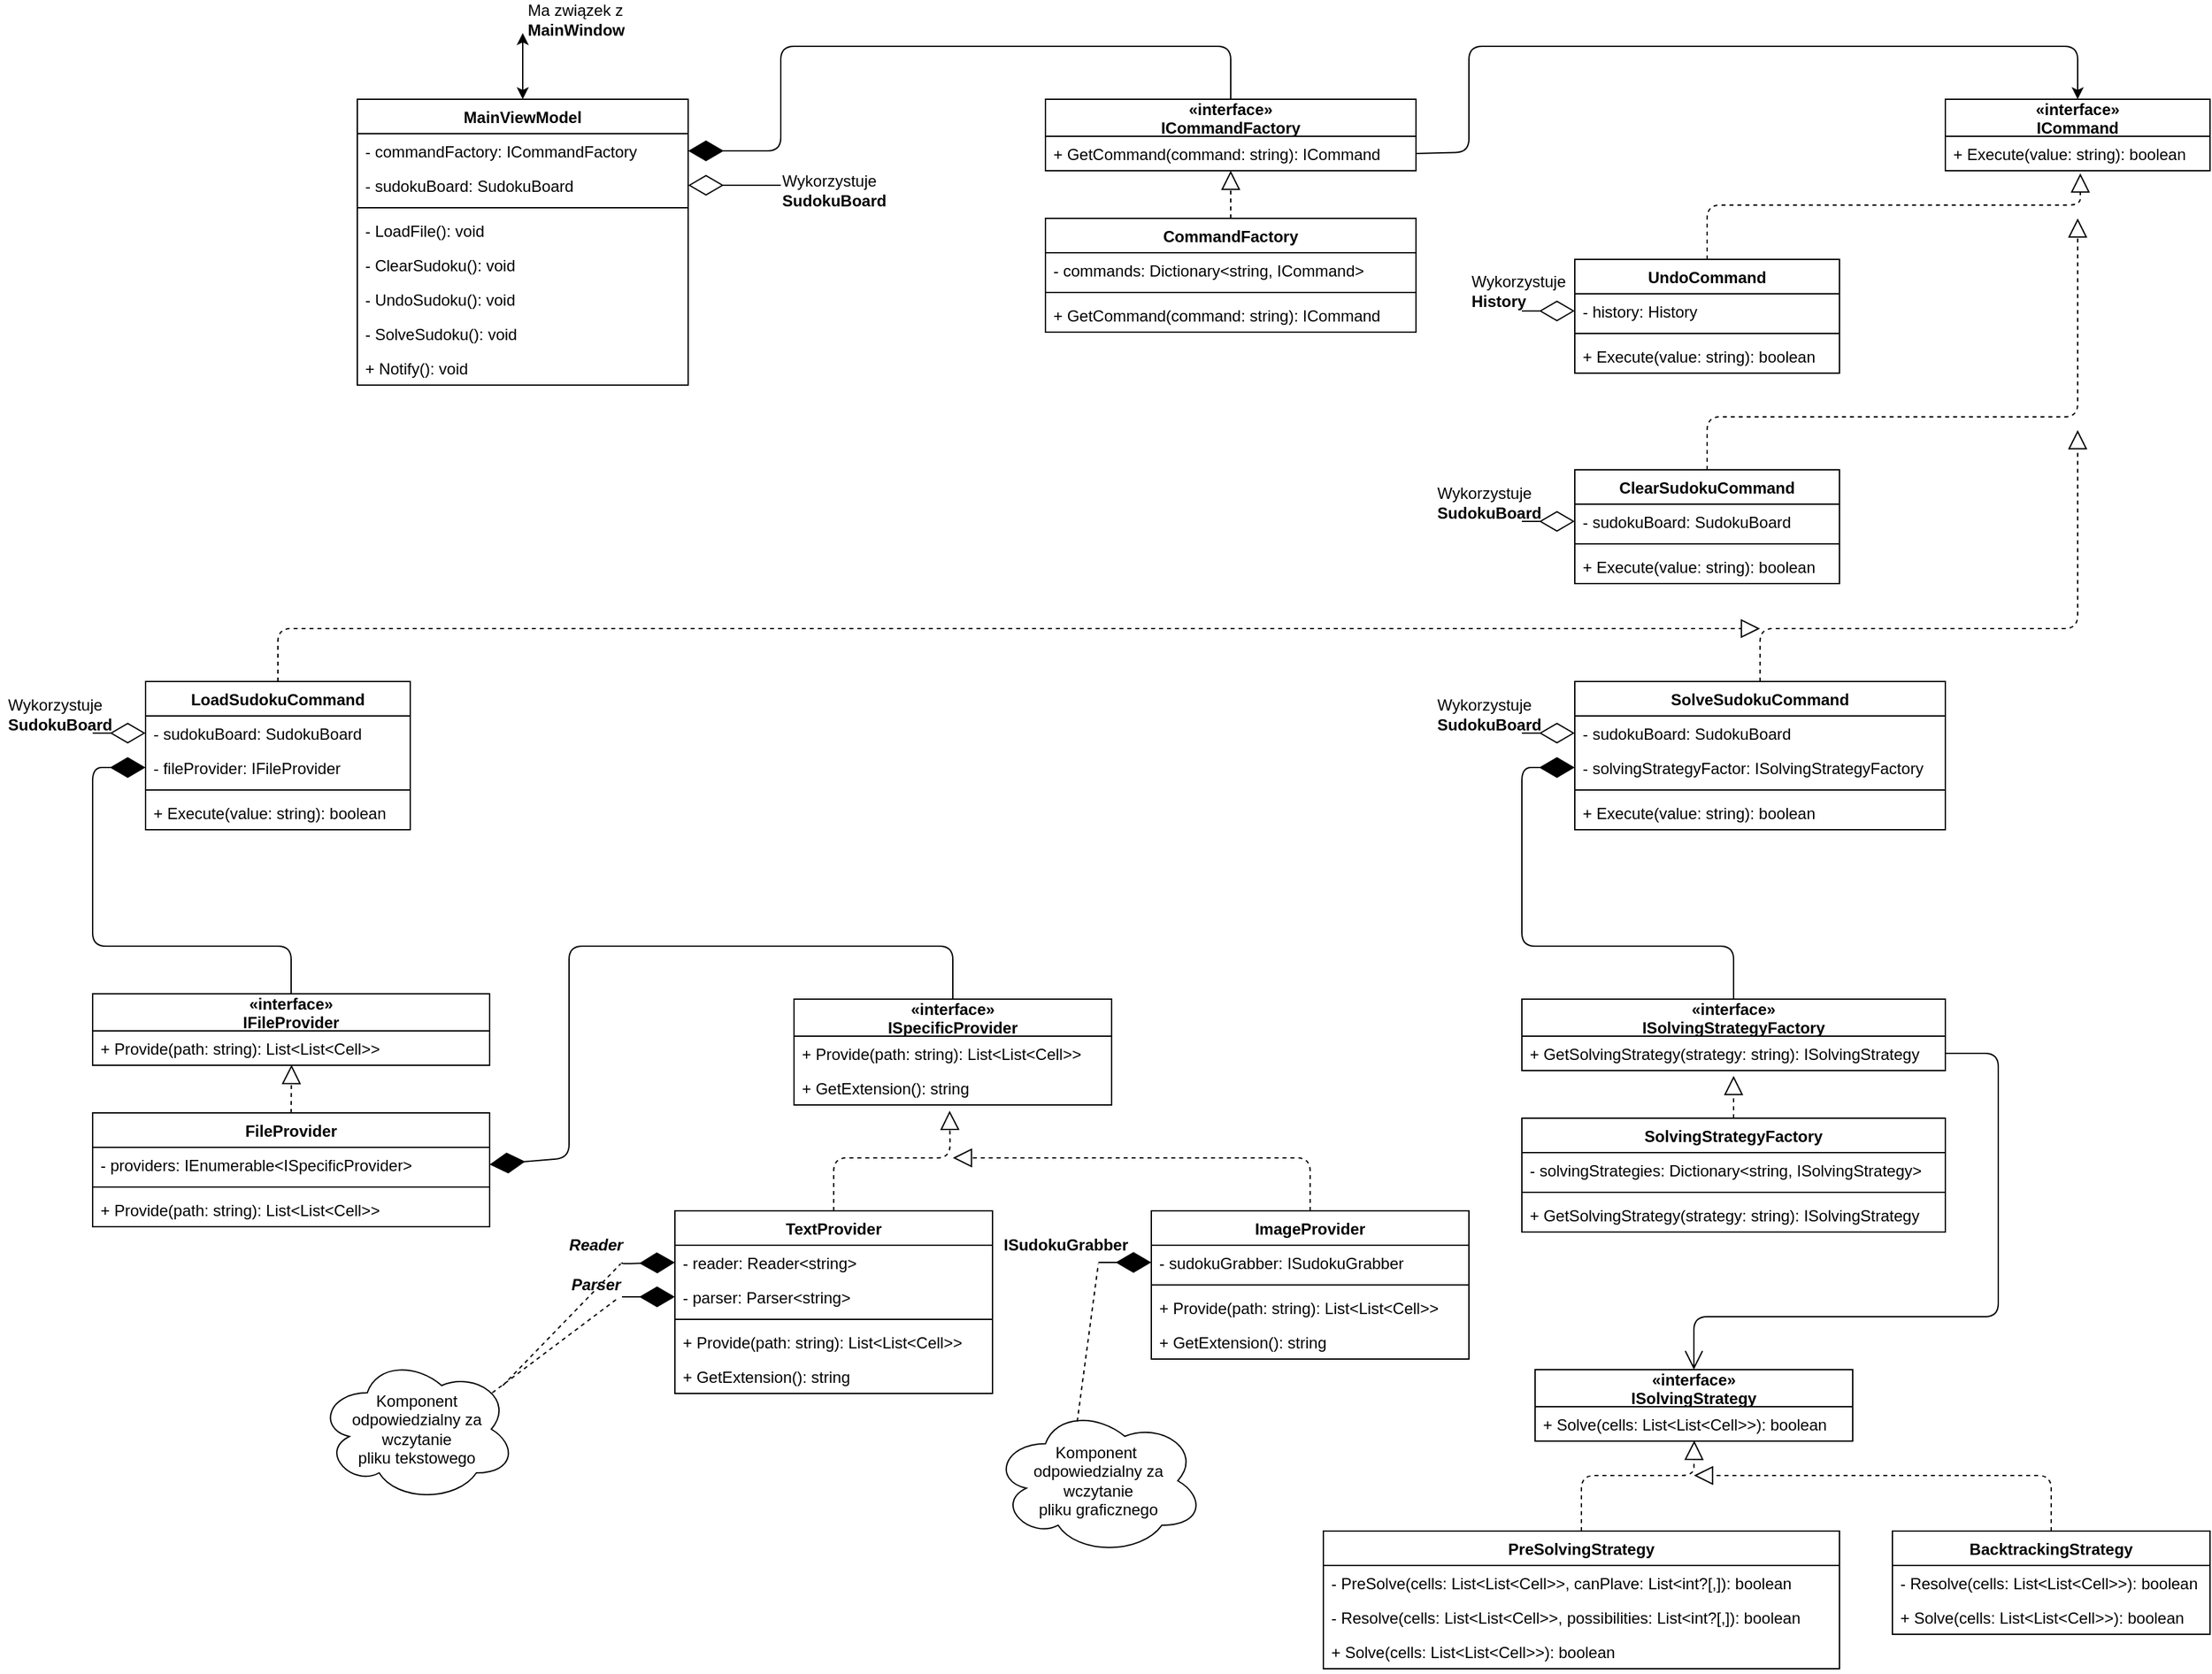 <mxfile version="13.0.6" type="device"><diagram id="Ca0Q5qn4YdcoDNrXmJTA" name="Page-1"><mxGraphModel dx="3648" dy="401" grid="1" gridSize="10" guides="1" tooltips="1" connect="1" arrows="1" fold="1" page="1" pageScale="1" pageWidth="1390" pageHeight="980" math="0" shadow="0"><root><mxCell id="0"/><mxCell id="1" parent="0"/><mxCell id="GT4kRovIsQp3OHwqG0IW-1" value="" style="endArrow=block;dashed=1;endFill=0;endSize=12;html=1;exitX=0.5;exitY=0;exitDx=0;exitDy=0;" parent="1" source="GT4kRovIsQp3OHwqG0IW-42" edge="1"><mxGeometry width="160" relative="1" as="geometry"><mxPoint x="-110" y="500" as="sourcePoint"/><mxPoint x="-100" y="450" as="targetPoint"/><Array as="points"><mxPoint x="-380" y="600"/><mxPoint x="-100" y="600"/></Array></mxGeometry></mxCell><mxCell id="GT4kRovIsQp3OHwqG0IW-2" value="" style="endArrow=block;dashed=1;endFill=0;endSize=12;html=1;exitX=0.5;exitY=0;exitDx=0;exitDy=0;entryX=0.501;entryY=0.987;entryDx=0;entryDy=0;entryPerimeter=0;" parent="1" source="GT4kRovIsQp3OHwqG0IW-69" target="GT4kRovIsQp3OHwqG0IW-68" edge="1"><mxGeometry width="160" relative="1" as="geometry"><mxPoint x="-1830" y="1336" as="sourcePoint"/><mxPoint x="-1830" y="1266" as="targetPoint"/></mxGeometry></mxCell><mxCell id="GT4kRovIsQp3OHwqG0IW-3" value="" style="endArrow=diamondThin;endFill=1;endSize=24;html=1;exitX=0.5;exitY=0;exitDx=0;exitDy=0;entryX=0;entryY=0.5;entryDx=0;entryDy=0;" parent="1" source="GT4kRovIsQp3OHwqG0IW-67" target="GT4kRovIsQp3OHwqG0IW-64" edge="1"><mxGeometry width="160" relative="1" as="geometry"><mxPoint x="-2120" y="410" as="sourcePoint"/><mxPoint x="-2040" y="380" as="targetPoint"/><Array as="points"><mxPoint x="-1450" y="1000"/><mxPoint x="-1600" y="1000"/><mxPoint x="-1600" y="865"/></Array></mxGeometry></mxCell><mxCell id="GT4kRovIsQp3OHwqG0IW-4" value="" style="endArrow=diamondThin;endFill=1;endSize=24;html=1;entryX=1;entryY=0.5;entryDx=0;entryDy=0;exitX=0.5;exitY=0;exitDx=0;exitDy=0;" parent="1" source="GT4kRovIsQp3OHwqG0IW-73" target="GT4kRovIsQp3OHwqG0IW-70" edge="1"><mxGeometry width="160" relative="1" as="geometry"><mxPoint x="-1440" y="159" as="sourcePoint"/><mxPoint x="-1270" y="10" as="targetPoint"/><Array as="points"><mxPoint x="-950" y="1000"/><mxPoint x="-1240" y="1000"/><mxPoint x="-1240" y="1160"/></Array></mxGeometry></mxCell><mxCell id="GT4kRovIsQp3OHwqG0IW-5" value="" style="endArrow=block;dashed=1;endFill=0;endSize=12;html=1;exitX=0.5;exitY=0;exitDx=0;exitDy=0;entryX=0.49;entryY=1.167;entryDx=0;entryDy=0;entryPerimeter=0;" parent="1" source="GT4kRovIsQp3OHwqG0IW-76" target="GT4kRovIsQp3OHwqG0IW-75" edge="1"><mxGeometry width="160" relative="1" as="geometry"><mxPoint x="-1100" y="141" as="sourcePoint"/><mxPoint x="-610" y="231" as="targetPoint"/><Array as="points"><mxPoint x="-1040" y="1160"/><mxPoint x="-952" y="1160"/></Array></mxGeometry></mxCell><mxCell id="GT4kRovIsQp3OHwqG0IW-6" value="" style="endArrow=block;dashed=1;endFill=0;endSize=12;html=1;exitX=0.5;exitY=0;exitDx=0;exitDy=0;" parent="1" source="GT4kRovIsQp3OHwqG0IW-82" edge="1"><mxGeometry width="160" relative="1" as="geometry"><mxPoint x="-982" y="1370" as="sourcePoint"/><mxPoint x="-950" y="1160" as="targetPoint"/><Array as="points"><mxPoint x="-680" y="1160"/></Array></mxGeometry></mxCell><mxCell id="GT4kRovIsQp3OHwqG0IW-7" value="" style="endArrow=block;dashed=1;endFill=0;endSize=12;html=1;exitX=0.5;exitY=0;exitDx=0;exitDy=0;" parent="1" source="GT4kRovIsQp3OHwqG0IW-14" edge="1"><mxGeometry width="160" relative="1" as="geometry"><mxPoint x="-370" y="660" as="sourcePoint"/><mxPoint x="-740" y="414" as="targetPoint"/></mxGeometry></mxCell><mxCell id="GT4kRovIsQp3OHwqG0IW-8" value="" style="endArrow=block;dashed=1;endFill=0;endSize=12;html=1;exitX=0.5;exitY=0;exitDx=0;exitDy=0;entryX=0.5;entryY=1.154;entryDx=0;entryDy=0;entryPerimeter=0;" parent="1" source="GT4kRovIsQp3OHwqG0IW-48" target="GT4kRovIsQp3OHwqG0IW-47" edge="1"><mxGeometry width="160" relative="1" as="geometry"><mxPoint x="-40" y="1550" as="sourcePoint"/><mxPoint x="-290" y="1330" as="targetPoint"/></mxGeometry></mxCell><mxCell id="GT4kRovIsQp3OHwqG0IW-9" value="" style="endArrow=diamondThin;endFill=1;endSize=24;html=1;entryX=0;entryY=0.5;entryDx=0;entryDy=0;exitX=0.5;exitY=0;exitDx=0;exitDy=0;" parent="1" source="GT4kRovIsQp3OHwqG0IW-46" target="GT4kRovIsQp3OHwqG0IW-34" edge="1"><mxGeometry width="160" relative="1" as="geometry"><mxPoint x="-680" y="280" as="sourcePoint"/><mxPoint x="-30" y="369" as="targetPoint"/><Array as="points"><mxPoint x="-360" y="1000"/><mxPoint x="-520" y="1000"/><mxPoint x="-520" y="865"/></Array></mxGeometry></mxCell><mxCell id="GT4kRovIsQp3OHwqG0IW-10" value="" style="endArrow=block;dashed=1;endFill=0;endSize=12;html=1;exitX=0.5;exitY=0;exitDx=0;exitDy=0;entryX=0.501;entryY=0.987;entryDx=0;entryDy=0;entryPerimeter=0;" parent="1" source="GT4kRovIsQp3OHwqG0IW-57" target="GT4kRovIsQp3OHwqG0IW-53" edge="1"><mxGeometry width="160" relative="1" as="geometry"><mxPoint x="-180" y="1660" as="sourcePoint"/><mxPoint x="-380" y="1585" as="targetPoint"/><Array as="points"><mxPoint x="-475" y="1400"/><mxPoint x="-390" y="1400"/></Array></mxGeometry></mxCell><mxCell id="GT4kRovIsQp3OHwqG0IW-11" value="" style="endArrow=open;endFill=1;endSize=12;html=1;entryX=0.5;entryY=0;entryDx=0;entryDy=0;exitX=1;exitY=0.5;exitDx=0;exitDy=0;" parent="1" source="GT4kRovIsQp3OHwqG0IW-47" target="GT4kRovIsQp3OHwqG0IW-52" edge="1"><mxGeometry width="160" relative="1" as="geometry"><mxPoint x="170" y="1209" as="sourcePoint"/><mxPoint x="1110" y="1209" as="targetPoint"/><Array as="points"><mxPoint x="-160" y="1081"/><mxPoint x="-160" y="1280"/><mxPoint x="-390" y="1280"/></Array></mxGeometry></mxCell><mxCell id="GT4kRovIsQp3OHwqG0IW-12" value="«interface»&#10;ICommandFactory" style="swimlane;fontStyle=1;childLayout=stackLayout;horizontal=1;startSize=28;fillColor=none;horizontalStack=0;resizeParent=1;resizeParentMax=0;resizeLast=0;collapsible=0;marginBottom=0;" parent="1" vertex="1"><mxGeometry x="-880" y="360" width="280" height="54" as="geometry"/></mxCell><mxCell id="GT4kRovIsQp3OHwqG0IW-13" value="+ GetCommand(command: string): ICommand" style="text;strokeColor=none;fillColor=none;align=left;verticalAlign=top;spacingLeft=4;spacingRight=4;overflow=hidden;rotatable=0;points=[[0,0.5],[1,0.5]];portConstraint=eastwest;" parent="GT4kRovIsQp3OHwqG0IW-12" vertex="1"><mxGeometry y="28" width="280" height="26" as="geometry"/></mxCell><mxCell id="GT4kRovIsQp3OHwqG0IW-14" value="CommandFactory" style="swimlane;fontStyle=1;align=center;verticalAlign=top;childLayout=stackLayout;horizontal=1;startSize=26;horizontalStack=0;resizeParent=1;resizeParentMax=0;resizeLast=0;collapsible=0;marginBottom=0;" parent="1" vertex="1"><mxGeometry x="-880" y="450" width="280" height="86" as="geometry"/></mxCell><mxCell id="GT4kRovIsQp3OHwqG0IW-15" value="- commands: Dictionary&lt;string, ICommand&gt;" style="text;strokeColor=none;fillColor=none;align=left;verticalAlign=top;spacingLeft=4;spacingRight=4;overflow=hidden;rotatable=0;points=[[0,0.5],[1,0.5]];portConstraint=eastwest;" parent="GT4kRovIsQp3OHwqG0IW-14" vertex="1"><mxGeometry y="26" width="280" height="26" as="geometry"/></mxCell><mxCell id="GT4kRovIsQp3OHwqG0IW-16" value="" style="line;strokeWidth=1;fillColor=none;align=left;verticalAlign=middle;spacingTop=-1;spacingLeft=3;spacingRight=3;rotatable=0;labelPosition=right;points=[];portConstraint=eastwest;" parent="GT4kRovIsQp3OHwqG0IW-14" vertex="1"><mxGeometry y="52" width="280" height="8" as="geometry"/></mxCell><mxCell id="GT4kRovIsQp3OHwqG0IW-17" value="+ GetCommand(command: string): ICommand" style="text;strokeColor=none;fillColor=none;align=left;verticalAlign=top;spacingLeft=4;spacingRight=4;overflow=hidden;rotatable=0;points=[[0,0.5],[1,0.5]];portConstraint=eastwest;" parent="GT4kRovIsQp3OHwqG0IW-14" vertex="1"><mxGeometry y="60" width="280" height="26" as="geometry"/></mxCell><mxCell id="GT4kRovIsQp3OHwqG0IW-18" value="MainViewModel" style="swimlane;fontStyle=1;align=center;verticalAlign=top;childLayout=stackLayout;horizontal=1;startSize=26;horizontalStack=0;resizeParent=1;resizeParentMax=0;resizeLast=0;collapsible=0;marginBottom=0;" parent="1" vertex="1"><mxGeometry x="-1400" y="360" width="250" height="216" as="geometry"/></mxCell><mxCell id="GT4kRovIsQp3OHwqG0IW-19" value="- commandFactory: ICommandFactory" style="text;strokeColor=none;fillColor=none;align=left;verticalAlign=top;spacingLeft=4;spacingRight=4;overflow=hidden;rotatable=0;points=[[0,0.5],[1,0.5]];portConstraint=eastwest;" parent="GT4kRovIsQp3OHwqG0IW-18" vertex="1"><mxGeometry y="26" width="250" height="26" as="geometry"/></mxCell><mxCell id="GT4kRovIsQp3OHwqG0IW-20" value="- sudokuBoard: SudokuBoard" style="text;strokeColor=none;fillColor=none;align=left;verticalAlign=top;spacingLeft=4;spacingRight=4;overflow=hidden;rotatable=0;points=[[0,0.5],[1,0.5]];portConstraint=eastwest;" parent="GT4kRovIsQp3OHwqG0IW-18" vertex="1"><mxGeometry y="52" width="250" height="26" as="geometry"/></mxCell><mxCell id="GT4kRovIsQp3OHwqG0IW-21" value="" style="line;strokeWidth=1;fillColor=none;align=left;verticalAlign=middle;spacingTop=-1;spacingLeft=3;spacingRight=3;rotatable=0;labelPosition=right;points=[];portConstraint=eastwest;" parent="GT4kRovIsQp3OHwqG0IW-18" vertex="1"><mxGeometry y="78" width="250" height="8" as="geometry"/></mxCell><mxCell id="GT4kRovIsQp3OHwqG0IW-22" value="- LoadFile(): void" style="text;strokeColor=none;fillColor=none;align=left;verticalAlign=top;spacingLeft=4;spacingRight=4;overflow=hidden;rotatable=0;points=[[0,0.5],[1,0.5]];portConstraint=eastwest;" parent="GT4kRovIsQp3OHwqG0IW-18" vertex="1"><mxGeometry y="86" width="250" height="26" as="geometry"/></mxCell><mxCell id="GT4kRovIsQp3OHwqG0IW-23" value="- ClearSudoku(): void" style="text;strokeColor=none;fillColor=none;align=left;verticalAlign=top;spacingLeft=4;spacingRight=4;overflow=hidden;rotatable=0;points=[[0,0.5],[1,0.5]];portConstraint=eastwest;" parent="GT4kRovIsQp3OHwqG0IW-18" vertex="1"><mxGeometry y="112" width="250" height="26" as="geometry"/></mxCell><mxCell id="GT4kRovIsQp3OHwqG0IW-24" value="- UndoSudoku(): void" style="text;strokeColor=none;fillColor=none;align=left;verticalAlign=top;spacingLeft=4;spacingRight=4;overflow=hidden;rotatable=0;points=[[0,0.5],[1,0.5]];portConstraint=eastwest;" parent="GT4kRovIsQp3OHwqG0IW-18" vertex="1"><mxGeometry y="138" width="250" height="26" as="geometry"/></mxCell><mxCell id="GT4kRovIsQp3OHwqG0IW-25" value="- SolveSudoku(): void" style="text;strokeColor=none;fillColor=none;align=left;verticalAlign=top;spacingLeft=4;spacingRight=4;overflow=hidden;rotatable=0;points=[[0,0.5],[1,0.5]];portConstraint=eastwest;" parent="GT4kRovIsQp3OHwqG0IW-18" vertex="1"><mxGeometry y="164" width="250" height="26" as="geometry"/></mxCell><mxCell id="GT4kRovIsQp3OHwqG0IW-26" value="+ Notify(): void" style="text;strokeColor=none;fillColor=none;align=left;verticalAlign=top;spacingLeft=4;spacingRight=4;overflow=hidden;rotatable=0;points=[[0,0.5],[1,0.5]];portConstraint=eastwest;" parent="GT4kRovIsQp3OHwqG0IW-18" vertex="1"><mxGeometry y="190" width="250" height="26" as="geometry"/></mxCell><mxCell id="GT4kRovIsQp3OHwqG0IW-27" value="" style="endArrow=diamondThin;endFill=1;endSize=24;html=1;entryX=1;entryY=0.5;entryDx=0;entryDy=0;exitX=0.5;exitY=0;exitDx=0;exitDy=0;" parent="1" source="GT4kRovIsQp3OHwqG0IW-12" target="GT4kRovIsQp3OHwqG0IW-19" edge="1"><mxGeometry width="160" relative="1" as="geometry"><mxPoint x="-1080" y="399" as="sourcePoint"/><mxPoint x="-900" y="340" as="targetPoint"/><Array as="points"><mxPoint x="-740" y="320"/><mxPoint x="-1080" y="320"/><mxPoint x="-1080" y="399"/></Array></mxGeometry></mxCell><mxCell id="GT4kRovIsQp3OHwqG0IW-28" value="" style="endArrow=classic;html=1;exitX=1;exitY=0.5;exitDx=0;exitDy=0;entryX=0.5;entryY=0;entryDx=0;entryDy=0;" parent="1" source="GT4kRovIsQp3OHwqG0IW-13" target="GT4kRovIsQp3OHwqG0IW-30" edge="1"><mxGeometry width="50" height="50" relative="1" as="geometry"><mxPoint x="-510" y="370" as="sourcePoint"/><mxPoint x="-460" y="320" as="targetPoint"/><Array as="points"><mxPoint x="-560" y="400"/><mxPoint x="-560" y="320"/><mxPoint x="-100" y="320"/></Array></mxGeometry></mxCell><mxCell id="GT4kRovIsQp3OHwqG0IW-29" value="" style="endArrow=block;dashed=1;endFill=0;endSize=12;html=1;exitX=0.5;exitY=0;exitDx=0;exitDy=0;entryX=0.51;entryY=1.077;entryDx=0;entryDy=0;entryPerimeter=0;" parent="1" source="GT4kRovIsQp3OHwqG0IW-38" target="GT4kRovIsQp3OHwqG0IW-31" edge="1"><mxGeometry width="160" relative="1" as="geometry"><mxPoint x="-10" y="707" as="sourcePoint"/><mxPoint x="-60" y="440" as="targetPoint"/><Array as="points"><mxPoint x="-380" y="440"/><mxPoint x="-98" y="440"/></Array></mxGeometry></mxCell><mxCell id="GT4kRovIsQp3OHwqG0IW-37" value="" style="endArrow=block;dashed=1;endFill=0;endSize=12;html=1;exitX=0.5;exitY=0;exitDx=0;exitDy=0;" parent="1" source="GT4kRovIsQp3OHwqG0IW-32" edge="1"><mxGeometry width="160" relative="1" as="geometry"><mxPoint x="-50" y="490" as="sourcePoint"/><mxPoint x="-100" y="610" as="targetPoint"/><Array as="points"><mxPoint x="-340" y="760"/><mxPoint x="-100" y="760"/></Array></mxGeometry></mxCell><mxCell id="GT4kRovIsQp3OHwqG0IW-38" value="UndoCommand" style="swimlane;fontStyle=1;align=center;verticalAlign=top;childLayout=stackLayout;horizontal=1;startSize=26;horizontalStack=0;resizeParent=1;resizeParentMax=0;resizeLast=0;collapsible=0;marginBottom=0;" parent="1" vertex="1"><mxGeometry x="-480" y="481" width="200" height="86" as="geometry"/></mxCell><mxCell id="GT4kRovIsQp3OHwqG0IW-39" value="- history: History" style="text;strokeColor=none;fillColor=none;align=left;verticalAlign=top;spacingLeft=4;spacingRight=4;overflow=hidden;rotatable=0;points=[[0,0.5],[1,0.5]];portConstraint=eastwest;" parent="GT4kRovIsQp3OHwqG0IW-38" vertex="1"><mxGeometry y="26" width="200" height="26" as="geometry"/></mxCell><mxCell id="GT4kRovIsQp3OHwqG0IW-40" value="" style="line;strokeWidth=1;fillColor=none;align=left;verticalAlign=middle;spacingTop=-1;spacingLeft=3;spacingRight=3;rotatable=0;labelPosition=right;points=[];portConstraint=eastwest;" parent="GT4kRovIsQp3OHwqG0IW-38" vertex="1"><mxGeometry y="52" width="200" height="8" as="geometry"/></mxCell><mxCell id="GT4kRovIsQp3OHwqG0IW-41" value="+ Execute(value: string): boolean" style="text;strokeColor=none;fillColor=none;align=left;verticalAlign=top;spacingLeft=4;spacingRight=4;overflow=hidden;rotatable=0;points=[[0,0.5],[1,0.5]];portConstraint=eastwest;" parent="GT4kRovIsQp3OHwqG0IW-38" vertex="1"><mxGeometry y="60" width="200" height="26" as="geometry"/></mxCell><mxCell id="GT4kRovIsQp3OHwqG0IW-61" value="" style="endArrow=block;dashed=1;endFill=0;endSize=12;html=1;exitX=0.5;exitY=0;exitDx=0;exitDy=0;" parent="1" source="GT4kRovIsQp3OHwqG0IW-54" edge="1"><mxGeometry width="160" relative="1" as="geometry"><mxPoint x="-465" y="1452" as="sourcePoint"/><mxPoint x="-390" y="1400" as="targetPoint"/><Array as="points"><mxPoint x="-120" y="1400"/></Array></mxGeometry></mxCell><mxCell id="GT4kRovIsQp3OHwqG0IW-345" value="" style="endArrow=classic;startArrow=classic;html=1;exitX=0.5;exitY=0;exitDx=0;exitDy=0;" parent="1" source="GT4kRovIsQp3OHwqG0IW-18" edge="1"><mxGeometry width="50" height="50" relative="1" as="geometry"><mxPoint x="-1280" y="40" as="sourcePoint"/><mxPoint x="-1275" y="310" as="targetPoint"/><Array as="points"><mxPoint x="-1275" y="320"/></Array></mxGeometry></mxCell><mxCell id="GT4kRovIsQp3OHwqG0IW-346" value="" style="endArrow=diamondThin;endFill=0;endSize=24;html=1;entryX=1;entryY=0.5;entryDx=0;entryDy=0;" parent="1" edge="1"><mxGeometry width="160" relative="1" as="geometry"><mxPoint x="-1080" y="425" as="sourcePoint"/><mxPoint x="-1150" y="425" as="targetPoint"/><Array as="points"/></mxGeometry></mxCell><mxCell id="GT4kRovIsQp3OHwqG0IW-347" value="" style="endArrow=diamondThin;endFill=0;endSize=24;html=1;entryX=0;entryY=0.5;entryDx=0;entryDy=0;" parent="1" target="GT4kRovIsQp3OHwqG0IW-43" edge="1"><mxGeometry width="160" relative="1" as="geometry"><mxPoint x="-520" y="679" as="sourcePoint"/><mxPoint x="-1460" y="594" as="targetPoint"/><Array as="points"/></mxGeometry></mxCell><mxCell id="GT4kRovIsQp3OHwqG0IW-348" value="" style="endArrow=diamondThin;endFill=0;endSize=24;html=1;entryX=0;entryY=0.5;entryDx=0;entryDy=0;" parent="1" target="GT4kRovIsQp3OHwqG0IW-33" edge="1"><mxGeometry width="160" relative="1" as="geometry"><mxPoint x="-520" y="839" as="sourcePoint"/><mxPoint x="-790" y="850" as="targetPoint"/><Array as="points"/></mxGeometry></mxCell><mxCell id="GT4kRovIsQp3OHwqG0IW-349" value="" style="endArrow=diamondThin;endFill=0;endSize=24;html=1;entryX=0;entryY=0.5;entryDx=0;entryDy=0;" parent="1" target="GT4kRovIsQp3OHwqG0IW-63" edge="1"><mxGeometry width="160" relative="1" as="geometry"><mxPoint x="-1600" y="839" as="sourcePoint"/><mxPoint x="-2710" y="849" as="targetPoint"/><Array as="points"/></mxGeometry></mxCell><mxCell id="GT4kRovIsQp3OHwqG0IW-351" value="" style="endArrow=diamondThin;endFill=1;endSize=24;html=1;rounded=1;entryX=0;entryY=0.5;entryDx=0;entryDy=0;" parent="1" edge="1"><mxGeometry width="160" relative="1" as="geometry"><mxPoint x="-1200" y="1239" as="sourcePoint"/><mxPoint x="-1160" y="1239" as="targetPoint"/><Array as="points"><mxPoint x="-1200" y="1240"/></Array></mxGeometry></mxCell><mxCell id="GT4kRovIsQp3OHwqG0IW-353" value="" style="endArrow=diamondThin;endFill=1;endSize=24;html=1;rounded=1;entryX=0;entryY=0.5;entryDx=0;entryDy=0;" parent="1" target="GT4kRovIsQp3OHwqG0IW-78" edge="1"><mxGeometry width="160" relative="1" as="geometry"><mxPoint x="-1200" y="1265" as="sourcePoint"/><mxPoint x="-1150" y="1249" as="targetPoint"/><Array as="points"/></mxGeometry></mxCell><mxCell id="GT4kRovIsQp3OHwqG0IW-354" value="" style="endArrow=diamondThin;endFill=1;endSize=24;html=1;rounded=1;entryX=0;entryY=0.5;entryDx=0;entryDy=0;" parent="1" target="GT4kRovIsQp3OHwqG0IW-83" edge="1"><mxGeometry width="160" relative="1" as="geometry"><mxPoint x="-840" y="1239" as="sourcePoint"/><mxPoint x="-1140" y="1259" as="targetPoint"/><Array as="points"/></mxGeometry></mxCell><mxCell id="L4RdpiJevYUONy8Kz3jL-1" value="" style="endArrow=diamondThin;endFill=0;endSize=24;html=1;entryX=0;entryY=0.5;entryDx=0;entryDy=0;" parent="1" target="GT4kRovIsQp3OHwqG0IW-39" edge="1"><mxGeometry width="160" relative="1" as="geometry"><mxPoint x="-520" y="520" as="sourcePoint"/><mxPoint x="-150" y="530" as="targetPoint"/><Array as="points"/></mxGeometry></mxCell><mxCell id="GT4kRovIsQp3OHwqG0IW-42" value="ClearSudokuCommand" style="swimlane;fontStyle=1;align=center;verticalAlign=top;childLayout=stackLayout;horizontal=1;startSize=26;horizontalStack=0;resizeParent=1;resizeParentMax=0;resizeLast=0;collapsible=0;marginBottom=0;" parent="1" vertex="1"><mxGeometry x="-480" y="640" width="200" height="86" as="geometry"/></mxCell><mxCell id="GT4kRovIsQp3OHwqG0IW-43" value="- sudokuBoard: SudokuBoard" style="text;strokeColor=none;fillColor=none;align=left;verticalAlign=top;spacingLeft=4;spacingRight=4;overflow=hidden;rotatable=0;points=[[0,0.5],[1,0.5]];portConstraint=eastwest;" parent="GT4kRovIsQp3OHwqG0IW-42" vertex="1"><mxGeometry y="26" width="200" height="26" as="geometry"/></mxCell><mxCell id="GT4kRovIsQp3OHwqG0IW-44" value="" style="line;strokeWidth=1;fillColor=none;align=left;verticalAlign=middle;spacingTop=-1;spacingLeft=3;spacingRight=3;rotatable=0;labelPosition=right;points=[];portConstraint=eastwest;" parent="GT4kRovIsQp3OHwqG0IW-42" vertex="1"><mxGeometry y="52" width="200" height="8" as="geometry"/></mxCell><mxCell id="GT4kRovIsQp3OHwqG0IW-45" value="+ Execute(value: string): boolean" style="text;strokeColor=none;fillColor=none;align=left;verticalAlign=top;spacingLeft=4;spacingRight=4;overflow=hidden;rotatable=0;points=[[0,0.5],[1,0.5]];portConstraint=eastwest;" parent="GT4kRovIsQp3OHwqG0IW-42" vertex="1"><mxGeometry y="60" width="200" height="26" as="geometry"/></mxCell><mxCell id="GT4kRovIsQp3OHwqG0IW-32" value="SolveSudokuCommand" style="swimlane;fontStyle=1;align=center;verticalAlign=top;childLayout=stackLayout;horizontal=1;startSize=26;horizontalStack=0;resizeParent=1;resizeParentMax=0;resizeLast=0;collapsible=0;marginBottom=0;" parent="1" vertex="1"><mxGeometry x="-480" y="800" width="280" height="112" as="geometry"/></mxCell><mxCell id="GT4kRovIsQp3OHwqG0IW-33" value="- sudokuBoard: SudokuBoard" style="text;strokeColor=none;fillColor=none;align=left;verticalAlign=top;spacingLeft=4;spacingRight=4;overflow=hidden;rotatable=0;points=[[0,0.5],[1,0.5]];portConstraint=eastwest;" parent="GT4kRovIsQp3OHwqG0IW-32" vertex="1"><mxGeometry y="26" width="280" height="26" as="geometry"/></mxCell><mxCell id="GT4kRovIsQp3OHwqG0IW-34" value="- solvingStrategyFactor: ISolvingStrategyFactory" style="text;strokeColor=none;fillColor=none;align=left;verticalAlign=top;spacingLeft=4;spacingRight=4;overflow=hidden;rotatable=0;points=[[0,0.5],[1,0.5]];portConstraint=eastwest;" parent="GT4kRovIsQp3OHwqG0IW-32" vertex="1"><mxGeometry y="52" width="280" height="26" as="geometry"/></mxCell><mxCell id="GT4kRovIsQp3OHwqG0IW-35" value="" style="line;strokeWidth=1;fillColor=none;align=left;verticalAlign=middle;spacingTop=-1;spacingLeft=3;spacingRight=3;rotatable=0;labelPosition=right;points=[];portConstraint=eastwest;" parent="GT4kRovIsQp3OHwqG0IW-32" vertex="1"><mxGeometry y="78" width="280" height="8" as="geometry"/></mxCell><mxCell id="GT4kRovIsQp3OHwqG0IW-36" value="+ Execute(value: string): boolean" style="text;strokeColor=none;fillColor=none;align=left;verticalAlign=top;spacingLeft=4;spacingRight=4;overflow=hidden;rotatable=0;points=[[0,0.5],[1,0.5]];portConstraint=eastwest;" parent="GT4kRovIsQp3OHwqG0IW-32" vertex="1"><mxGeometry y="86" width="280" height="26" as="geometry"/></mxCell><mxCell id="GT4kRovIsQp3OHwqG0IW-46" value="«interface»&#10;ISolvingStrategyFactory" style="swimlane;fontStyle=1;childLayout=stackLayout;horizontal=1;startSize=28;fillColor=none;horizontalStack=0;resizeParent=1;resizeParentMax=0;resizeLast=0;collapsible=0;marginBottom=0;" parent="1" vertex="1"><mxGeometry x="-520" y="1040" width="320" height="54" as="geometry"/></mxCell><mxCell id="GT4kRovIsQp3OHwqG0IW-47" value="+ GetSolvingStrategy(strategy: string): ISolvingStrategy" style="text;strokeColor=none;fillColor=none;align=left;verticalAlign=top;spacingLeft=4;spacingRight=4;overflow=hidden;rotatable=0;points=[[0,0.5],[1,0.5]];portConstraint=eastwest;" parent="GT4kRovIsQp3OHwqG0IW-46" vertex="1"><mxGeometry y="28" width="320" height="26" as="geometry"/></mxCell><mxCell id="GT4kRovIsQp3OHwqG0IW-62" value="LoadSudokuCommand" style="swimlane;fontStyle=1;align=center;verticalAlign=top;childLayout=stackLayout;horizontal=1;startSize=26;horizontalStack=0;resizeParent=1;resizeParentMax=0;resizeLast=0;collapsible=0;marginBottom=0;" parent="1" vertex="1"><mxGeometry x="-1560" y="800" width="200" height="112" as="geometry"/></mxCell><mxCell id="GT4kRovIsQp3OHwqG0IW-63" value="- sudokuBoard: SudokuBoard" style="text;strokeColor=none;fillColor=none;align=left;verticalAlign=top;spacingLeft=4;spacingRight=4;overflow=hidden;rotatable=0;points=[[0,0.5],[1,0.5]];portConstraint=eastwest;" parent="GT4kRovIsQp3OHwqG0IW-62" vertex="1"><mxGeometry y="26" width="200" height="26" as="geometry"/></mxCell><mxCell id="GT4kRovIsQp3OHwqG0IW-64" value="- fileProvider: IFileProvider" style="text;strokeColor=none;fillColor=none;align=left;verticalAlign=top;spacingLeft=4;spacingRight=4;overflow=hidden;rotatable=0;points=[[0,0.5],[1,0.5]];portConstraint=eastwest;" parent="GT4kRovIsQp3OHwqG0IW-62" vertex="1"><mxGeometry y="52" width="200" height="26" as="geometry"/></mxCell><mxCell id="GT4kRovIsQp3OHwqG0IW-65" value="" style="line;strokeWidth=1;fillColor=none;align=left;verticalAlign=middle;spacingTop=-1;spacingLeft=3;spacingRight=3;rotatable=0;labelPosition=right;points=[];portConstraint=eastwest;" parent="GT4kRovIsQp3OHwqG0IW-62" vertex="1"><mxGeometry y="78" width="200" height="8" as="geometry"/></mxCell><mxCell id="GT4kRovIsQp3OHwqG0IW-66" value="+ Execute(value: string): boolean" style="text;strokeColor=none;fillColor=none;align=left;verticalAlign=top;spacingLeft=4;spacingRight=4;overflow=hidden;rotatable=0;points=[[0,0.5],[1,0.5]];portConstraint=eastwest;" parent="GT4kRovIsQp3OHwqG0IW-62" vertex="1"><mxGeometry y="86" width="200" height="26" as="geometry"/></mxCell><mxCell id="GT4kRovIsQp3OHwqG0IW-67" value="«interface»&#10;IFileProvider" style="swimlane;fontStyle=1;childLayout=stackLayout;horizontal=1;startSize=28;horizontalStack=0;resizeParent=1;resizeParentMax=0;resizeLast=0;collapsible=0;marginBottom=0;" parent="1" vertex="1"><mxGeometry x="-1600" y="1036" width="300" height="54" as="geometry"/></mxCell><mxCell id="GT4kRovIsQp3OHwqG0IW-68" value="+ Provide(path: string): List&lt;List&lt;Cell&gt;&gt;" style="text;strokeColor=none;fillColor=none;align=left;verticalAlign=top;spacingLeft=4;spacingRight=4;overflow=hidden;rotatable=0;points=[[0,0.5],[1,0.5]];portConstraint=eastwest;" parent="GT4kRovIsQp3OHwqG0IW-67" vertex="1"><mxGeometry y="28" width="300" height="26" as="geometry"/></mxCell><mxCell id="GT4kRovIsQp3OHwqG0IW-69" value="FileProvider" style="swimlane;fontStyle=1;align=center;verticalAlign=top;childLayout=stackLayout;horizontal=1;startSize=26;horizontalStack=0;resizeParent=1;resizeParentMax=0;resizeLast=0;collapsible=0;marginBottom=0;" parent="1" vertex="1"><mxGeometry x="-1600" y="1126" width="300" height="86" as="geometry"/></mxCell><mxCell id="GT4kRovIsQp3OHwqG0IW-70" value="- providers: IEnumerable&lt;ISpecificProvider&gt;" style="text;strokeColor=none;fillColor=none;align=left;verticalAlign=top;spacingLeft=4;spacingRight=4;overflow=hidden;rotatable=0;points=[[0,0.5],[1,0.5]];portConstraint=eastwest;" parent="GT4kRovIsQp3OHwqG0IW-69" vertex="1"><mxGeometry y="26" width="300" height="26" as="geometry"/></mxCell><mxCell id="GT4kRovIsQp3OHwqG0IW-71" value="" style="line;strokeWidth=1;fillColor=none;align=left;verticalAlign=middle;spacingTop=-1;spacingLeft=3;spacingRight=3;rotatable=0;labelPosition=right;points=[];portConstraint=eastwest;" parent="GT4kRovIsQp3OHwqG0IW-69" vertex="1"><mxGeometry y="52" width="300" height="8" as="geometry"/></mxCell><mxCell id="GT4kRovIsQp3OHwqG0IW-72" value="+ Provide(path: string): List&lt;List&lt;Cell&gt;&gt;" style="text;strokeColor=none;fillColor=none;align=left;verticalAlign=top;spacingLeft=4;spacingRight=4;overflow=hidden;rotatable=0;points=[[0,0.5],[1,0.5]];portConstraint=eastwest;" parent="GT4kRovIsQp3OHwqG0IW-69" vertex="1"><mxGeometry y="60" width="300" height="26" as="geometry"/></mxCell><mxCell id="GT4kRovIsQp3OHwqG0IW-73" value="«interface»&#10;ISpecificProvider" style="swimlane;fontStyle=1;childLayout=stackLayout;horizontal=1;startSize=28;horizontalStack=0;resizeParent=1;resizeParentMax=0;resizeLast=0;collapsible=0;marginBottom=0;" parent="1" vertex="1"><mxGeometry x="-1070" y="1040" width="240" height="80" as="geometry"/></mxCell><mxCell id="GT4kRovIsQp3OHwqG0IW-74" value="+ Provide(path: string): List&lt;List&lt;Cell&gt;&gt;" style="text;strokeColor=none;fillColor=none;align=left;verticalAlign=top;spacingLeft=4;spacingRight=4;overflow=hidden;rotatable=0;points=[[0,0.5],[1,0.5]];portConstraint=eastwest;" parent="GT4kRovIsQp3OHwqG0IW-73" vertex="1"><mxGeometry y="28" width="240" height="26" as="geometry"/></mxCell><mxCell id="GT4kRovIsQp3OHwqG0IW-75" value="+ GetExtension(): string" style="text;strokeColor=none;fillColor=none;align=left;verticalAlign=top;spacingLeft=4;spacingRight=4;overflow=hidden;rotatable=0;points=[[0,0.5],[1,0.5]];portConstraint=eastwest;" parent="GT4kRovIsQp3OHwqG0IW-73" vertex="1"><mxGeometry y="54" width="240" height="26" as="geometry"/></mxCell><mxCell id="GT4kRovIsQp3OHwqG0IW-76" value="TextProvider" style="swimlane;fontStyle=1;align=center;verticalAlign=top;childLayout=stackLayout;horizontal=1;startSize=26;horizontalStack=0;resizeParent=1;resizeParentMax=0;resizeLast=0;collapsible=0;marginBottom=0;" parent="1" vertex="1"><mxGeometry x="-1160" y="1200" width="240" height="138" as="geometry"/></mxCell><mxCell id="GT4kRovIsQp3OHwqG0IW-77" value="- reader: Reader&lt;string&gt;" style="text;strokeColor=none;fillColor=none;align=left;verticalAlign=top;spacingLeft=4;spacingRight=4;overflow=hidden;rotatable=0;points=[[0,0.5],[1,0.5]];portConstraint=eastwest;" parent="GT4kRovIsQp3OHwqG0IW-76" vertex="1"><mxGeometry y="26" width="240" height="26" as="geometry"/></mxCell><mxCell id="GT4kRovIsQp3OHwqG0IW-78" value="- parser: Parser&lt;string&gt;" style="text;strokeColor=none;fillColor=none;align=left;verticalAlign=top;spacingLeft=4;spacingRight=4;overflow=hidden;rotatable=0;points=[[0,0.5],[1,0.5]];portConstraint=eastwest;" parent="GT4kRovIsQp3OHwqG0IW-76" vertex="1"><mxGeometry y="52" width="240" height="26" as="geometry"/></mxCell><mxCell id="GT4kRovIsQp3OHwqG0IW-79" value="" style="line;strokeWidth=1;fillColor=none;align=left;verticalAlign=middle;spacingTop=-1;spacingLeft=3;spacingRight=3;rotatable=0;labelPosition=right;points=[];portConstraint=eastwest;" parent="GT4kRovIsQp3OHwqG0IW-76" vertex="1"><mxGeometry y="78" width="240" height="8" as="geometry"/></mxCell><mxCell id="GT4kRovIsQp3OHwqG0IW-80" value="+ Provide(path: string): List&lt;List&lt;Cell&gt;&gt;" style="text;strokeColor=none;fillColor=none;align=left;verticalAlign=top;spacingLeft=4;spacingRight=4;overflow=hidden;rotatable=0;points=[[0,0.5],[1,0.5]];portConstraint=eastwest;" parent="GT4kRovIsQp3OHwqG0IW-76" vertex="1"><mxGeometry y="86" width="240" height="26" as="geometry"/></mxCell><mxCell id="GT4kRovIsQp3OHwqG0IW-81" value="+ GetExtension(): string" style="text;strokeColor=none;fillColor=none;align=left;verticalAlign=top;spacingLeft=4;spacingRight=4;overflow=hidden;rotatable=0;points=[[0,0.5],[1,0.5]];portConstraint=eastwest;" parent="GT4kRovIsQp3OHwqG0IW-76" vertex="1"><mxGeometry y="112" width="240" height="26" as="geometry"/></mxCell><mxCell id="GT4kRovIsQp3OHwqG0IW-82" value="ImageProvider" style="swimlane;fontStyle=1;align=center;verticalAlign=top;childLayout=stackLayout;horizontal=1;startSize=26;horizontalStack=0;resizeParent=1;resizeParentMax=0;resizeLast=0;collapsible=0;marginBottom=0;" parent="1" vertex="1"><mxGeometry x="-800" y="1200" width="240" height="112" as="geometry"/></mxCell><mxCell id="GT4kRovIsQp3OHwqG0IW-83" value="- sudokuGrabber: ISudokuGrabber" style="text;strokeColor=none;fillColor=none;align=left;verticalAlign=top;spacingLeft=4;spacingRight=4;overflow=hidden;rotatable=0;points=[[0,0.5],[1,0.5]];portConstraint=eastwest;" parent="GT4kRovIsQp3OHwqG0IW-82" vertex="1"><mxGeometry y="26" width="240" height="26" as="geometry"/></mxCell><mxCell id="GT4kRovIsQp3OHwqG0IW-84" value="" style="line;strokeWidth=1;fillColor=none;align=left;verticalAlign=middle;spacingTop=-1;spacingLeft=3;spacingRight=3;rotatable=0;labelPosition=right;points=[];portConstraint=eastwest;" parent="GT4kRovIsQp3OHwqG0IW-82" vertex="1"><mxGeometry y="52" width="240" height="8" as="geometry"/></mxCell><mxCell id="GT4kRovIsQp3OHwqG0IW-85" value="+ Provide(path: string): List&lt;List&lt;Cell&gt;&gt;" style="text;strokeColor=none;fillColor=none;align=left;verticalAlign=top;spacingLeft=4;spacingRight=4;overflow=hidden;rotatable=0;points=[[0,0.5],[1,0.5]];portConstraint=eastwest;" parent="GT4kRovIsQp3OHwqG0IW-82" vertex="1"><mxGeometry y="60" width="240" height="26" as="geometry"/></mxCell><mxCell id="GT4kRovIsQp3OHwqG0IW-86" value="+ GetExtension(): string" style="text;strokeColor=none;fillColor=none;align=left;verticalAlign=top;spacingLeft=4;spacingRight=4;overflow=hidden;rotatable=0;points=[[0,0.5],[1,0.5]];portConstraint=eastwest;" parent="GT4kRovIsQp3OHwqG0IW-82" vertex="1"><mxGeometry y="86" width="240" height="26" as="geometry"/></mxCell><mxCell id="GT4kRovIsQp3OHwqG0IW-30" value="«interface»&#10;ICommand" style="swimlane;fontStyle=1;childLayout=stackLayout;horizontal=1;startSize=28;fillColor=none;horizontalStack=0;resizeParent=1;resizeParentMax=0;resizeLast=0;collapsible=0;marginBottom=0;" parent="1" vertex="1"><mxGeometry x="-200" y="360" width="200" height="54" as="geometry"/></mxCell><mxCell id="GT4kRovIsQp3OHwqG0IW-31" value="+ Execute(value: string): boolean" style="text;strokeColor=none;fillColor=none;align=left;verticalAlign=top;spacingLeft=4;spacingRight=4;overflow=hidden;rotatable=0;points=[[0,0.5],[1,0.5]];portConstraint=eastwest;" parent="GT4kRovIsQp3OHwqG0IW-30" vertex="1"><mxGeometry y="28" width="200" height="26" as="geometry"/></mxCell><mxCell id="GT4kRovIsQp3OHwqG0IW-52" value="«interface»&#10;ISolvingStrategy" style="swimlane;fontStyle=1;childLayout=stackLayout;horizontal=1;startSize=28;fillColor=none;horizontalStack=0;resizeParent=1;resizeParentMax=0;resizeLast=0;collapsible=0;marginBottom=0;" parent="1" vertex="1"><mxGeometry x="-510" y="1320" width="240" height="54" as="geometry"/></mxCell><mxCell id="GT4kRovIsQp3OHwqG0IW-53" value="+ Solve(cells: List&lt;List&lt;Cell&gt;&gt;): boolean" style="text;strokeColor=none;fillColor=none;align=left;verticalAlign=top;spacingLeft=4;spacingRight=4;overflow=hidden;rotatable=0;points=[[0,0.5],[1,0.5]];portConstraint=eastwest;" parent="GT4kRovIsQp3OHwqG0IW-52" vertex="1"><mxGeometry y="28" width="240" height="26" as="geometry"/></mxCell><mxCell id="GT4kRovIsQp3OHwqG0IW-54" value="BacktrackingStrategy" style="swimlane;fontStyle=1;align=center;verticalAlign=top;childLayout=stackLayout;horizontal=1;startSize=26;horizontalStack=0;resizeParent=1;resizeParentMax=0;resizeLast=0;collapsible=0;marginBottom=0;" parent="1" vertex="1"><mxGeometry x="-240" y="1442" width="240" height="78" as="geometry"/></mxCell><mxCell id="GT4kRovIsQp3OHwqG0IW-55" value="- Resolve(cells: List&lt;List&lt;Cell&gt;&gt;): boolean" style="text;strokeColor=none;fillColor=none;align=left;verticalAlign=top;spacingLeft=4;spacingRight=4;overflow=hidden;rotatable=0;points=[[0,0.5],[1,0.5]];portConstraint=eastwest;" parent="GT4kRovIsQp3OHwqG0IW-54" vertex="1"><mxGeometry y="26" width="240" height="26" as="geometry"/></mxCell><mxCell id="GT4kRovIsQp3OHwqG0IW-56" value="+ Solve(cells: List&lt;List&lt;Cell&gt;&gt;): boolean" style="text;strokeColor=none;fillColor=none;align=left;verticalAlign=top;spacingLeft=4;spacingRight=4;overflow=hidden;rotatable=0;points=[[0,0.5],[1,0.5]];portConstraint=eastwest;" parent="GT4kRovIsQp3OHwqG0IW-54" vertex="1"><mxGeometry y="52" width="240" height="26" as="geometry"/></mxCell><mxCell id="GT4kRovIsQp3OHwqG0IW-57" value="PreSolvingStrategy" style="swimlane;fontStyle=1;align=center;verticalAlign=top;childLayout=stackLayout;horizontal=1;startSize=26;horizontalStack=0;resizeParent=1;resizeParentMax=0;resizeLast=0;collapsible=0;marginBottom=0;" parent="1" vertex="1"><mxGeometry x="-670" y="1442" width="390" height="104" as="geometry"/></mxCell><mxCell id="GT4kRovIsQp3OHwqG0IW-58" value="- PreSolve(cells: List&lt;List&lt;Cell&gt;&gt;, canPlave: List&lt;int?[,]): boolean" style="text;strokeColor=none;fillColor=none;align=left;verticalAlign=top;spacingLeft=4;spacingRight=4;overflow=hidden;rotatable=0;points=[[0,0.5],[1,0.5]];portConstraint=eastwest;" parent="GT4kRovIsQp3OHwqG0IW-57" vertex="1"><mxGeometry y="26" width="390" height="26" as="geometry"/></mxCell><mxCell id="GT4kRovIsQp3OHwqG0IW-59" value="- Resolve(cells: List&lt;List&lt;Cell&gt;&gt;, possibilities: List&lt;int?[,]): boolean" style="text;strokeColor=none;fillColor=none;align=left;verticalAlign=top;spacingLeft=4;spacingRight=4;overflow=hidden;rotatable=0;points=[[0,0.5],[1,0.5]];portConstraint=eastwest;" parent="GT4kRovIsQp3OHwqG0IW-57" vertex="1"><mxGeometry y="52" width="390" height="26" as="geometry"/></mxCell><mxCell id="GT4kRovIsQp3OHwqG0IW-60" value="+ Solve(cells: List&lt;List&lt;Cell&gt;&gt;): boolean" style="text;strokeColor=none;fillColor=none;align=left;verticalAlign=top;spacingLeft=4;spacingRight=4;overflow=hidden;rotatable=0;points=[[0,0.5],[1,0.5]];portConstraint=eastwest;" parent="GT4kRovIsQp3OHwqG0IW-57" vertex="1"><mxGeometry y="78" width="390" height="26" as="geometry"/></mxCell><mxCell id="GT4kRovIsQp3OHwqG0IW-48" value="SolvingStrategyFactory" style="swimlane;fontStyle=1;align=center;verticalAlign=top;childLayout=stackLayout;horizontal=1;startSize=26;horizontalStack=0;resizeParent=1;resizeParentMax=0;resizeLast=0;collapsible=0;marginBottom=0;" parent="1" vertex="1"><mxGeometry x="-520" y="1130" width="320" height="86" as="geometry"/></mxCell><mxCell id="GT4kRovIsQp3OHwqG0IW-49" value="- solvingStrategies: Dictionary&lt;string, ISolvingStrategy&gt;" style="text;strokeColor=none;fillColor=none;align=left;verticalAlign=top;spacingLeft=4;spacingRight=4;overflow=hidden;rotatable=0;points=[[0,0.5],[1,0.5]];portConstraint=eastwest;" parent="GT4kRovIsQp3OHwqG0IW-48" vertex="1"><mxGeometry y="26" width="320" height="26" as="geometry"/></mxCell><mxCell id="GT4kRovIsQp3OHwqG0IW-50" value="" style="line;strokeWidth=1;fillColor=none;align=left;verticalAlign=middle;spacingTop=-1;spacingLeft=3;spacingRight=3;rotatable=0;labelPosition=right;points=[];portConstraint=eastwest;" parent="GT4kRovIsQp3OHwqG0IW-48" vertex="1"><mxGeometry y="52" width="320" height="8" as="geometry"/></mxCell><mxCell id="GT4kRovIsQp3OHwqG0IW-51" value="+ GetSolvingStrategy(strategy: string): ISolvingStrategy" style="text;strokeColor=none;fillColor=none;align=left;verticalAlign=top;spacingLeft=4;spacingRight=4;overflow=hidden;rotatable=0;points=[[0,0.5],[1,0.5]];portConstraint=eastwest;" parent="GT4kRovIsQp3OHwqG0IW-48" vertex="1"><mxGeometry y="60" width="320" height="26" as="geometry"/></mxCell><mxCell id="L4RdpiJevYUONy8Kz3jL-2" value="" style="endArrow=block;dashed=1;endFill=0;endSize=12;html=1;exitX=0.5;exitY=0;exitDx=0;exitDy=0;" parent="1" source="GT4kRovIsQp3OHwqG0IW-62" edge="1"><mxGeometry width="160" relative="1" as="geometry"><mxPoint x="-1352" y="730" as="sourcePoint"/><mxPoint x="-340" y="760" as="targetPoint"/><Array as="points"><mxPoint x="-1460" y="760"/></Array></mxGeometry></mxCell><mxCell id="Mb3COnyjBV1YUGNseDsK-1" value="&lt;div style=&quot;text-align: left&quot;&gt;Ma związek z&lt;/div&gt;&lt;b&gt;MainWindow&lt;/b&gt;" style="text;html=1;align=center;verticalAlign=middle;resizable=0;points=[];autosize=1;" parent="1" vertex="1"><mxGeometry x="-1280" y="285" width="90" height="30" as="geometry"/></mxCell><mxCell id="Mb3COnyjBV1YUGNseDsK-2" value="&lt;div style=&quot;text-align: left&quot;&gt;Wykorzystuje&lt;/div&gt;&lt;b&gt;SudokuBoard&lt;/b&gt;" style="text;html=1;align=center;verticalAlign=middle;resizable=0;points=[];autosize=1;" parent="1" vertex="1"><mxGeometry x="-1085" y="414" width="90" height="30" as="geometry"/></mxCell><mxCell id="Mb3COnyjBV1YUGNseDsK-3" value="&lt;div&gt;Wykorzystuje&lt;/div&gt;&lt;b&gt;History&lt;/b&gt;" style="text;html=1;align=left;verticalAlign=middle;resizable=0;points=[];autosize=1;" parent="1" vertex="1"><mxGeometry x="-560" y="490" width="90" height="30" as="geometry"/></mxCell><mxCell id="Mb3COnyjBV1YUGNseDsK-4" value="&lt;div style=&quot;text-align: left&quot;&gt;Wykorzystuje&lt;/div&gt;&lt;b&gt;SudokuBoard&lt;/b&gt;" style="text;html=1;align=center;verticalAlign=middle;resizable=0;points=[];autosize=1;" parent="1" vertex="1"><mxGeometry x="-590" y="650" width="90" height="30" as="geometry"/></mxCell><mxCell id="Mb3COnyjBV1YUGNseDsK-5" value="&lt;div style=&quot;text-align: left&quot;&gt;Wykorzystuje&lt;/div&gt;&lt;b&gt;SudokuBoard&lt;/b&gt;" style="text;html=1;align=center;verticalAlign=middle;resizable=0;points=[];autosize=1;" parent="1" vertex="1"><mxGeometry x="-590" y="810" width="90" height="30" as="geometry"/></mxCell><mxCell id="Mb3COnyjBV1YUGNseDsK-6" value="&lt;div style=&quot;text-align: left&quot;&gt;Wykorzystuje&lt;/div&gt;&lt;b&gt;SudokuBoard&lt;/b&gt;" style="text;html=1;align=center;verticalAlign=middle;resizable=0;points=[];autosize=1;" parent="1" vertex="1"><mxGeometry x="-1670" y="810" width="90" height="30" as="geometry"/></mxCell><mxCell id="Mb3COnyjBV1YUGNseDsK-7" value="&lt;b&gt;&lt;i&gt;Reader&lt;/i&gt;&lt;/b&gt;" style="text;html=1;align=center;verticalAlign=middle;resizable=0;points=[];autosize=1;" parent="1" vertex="1"><mxGeometry x="-1250" y="1216" width="60" height="20" as="geometry"/></mxCell><mxCell id="Mb3COnyjBV1YUGNseDsK-8" value="&lt;b&gt;&lt;i&gt;Parser&lt;/i&gt;&lt;/b&gt;" style="text;html=1;align=center;verticalAlign=middle;resizable=0;points=[];autosize=1;" parent="1" vertex="1"><mxGeometry x="-1245" y="1246" width="50" height="20" as="geometry"/></mxCell><mxCell id="Mb3COnyjBV1YUGNseDsK-9" value="&lt;b&gt;ISudokuGrabber&lt;/b&gt;" style="text;html=1;align=center;verticalAlign=middle;resizable=0;points=[];autosize=1;" parent="1" vertex="1"><mxGeometry x="-920" y="1216" width="110" height="20" as="geometry"/></mxCell><mxCell id="9ogqfjgGTzt_0MDAoWk3-1" value="Komponent &lt;br&gt;odpowiedzialny za wczytanie &lt;br&gt;pliku tekstowego" style="ellipse;shape=cloud;whiteSpace=wrap;html=1;" vertex="1" parent="1"><mxGeometry x="-1430" y="1310" width="150" height="110" as="geometry"/></mxCell><mxCell id="9ogqfjgGTzt_0MDAoWk3-2" value="" style="endArrow=none;dashed=1;html=1;exitX=0.88;exitY=0.25;exitDx=0;exitDy=0;exitPerimeter=0;entryX=0.84;entryY=1;entryDx=0;entryDy=0;entryPerimeter=0;" edge="1" parent="1" source="9ogqfjgGTzt_0MDAoWk3-1" target="Mb3COnyjBV1YUGNseDsK-8"><mxGeometry width="50" height="50" relative="1" as="geometry"><mxPoint x="-1190" y="1450" as="sourcePoint"/><mxPoint x="-1200" y="1267" as="targetPoint"/></mxGeometry></mxCell><mxCell id="9ogqfjgGTzt_0MDAoWk3-3" value="" style="endArrow=none;dashed=1;html=1;entryX=0.817;entryY=1.2;entryDx=0;entryDy=0;entryPerimeter=0;" edge="1" parent="1" target="Mb3COnyjBV1YUGNseDsK-7"><mxGeometry width="50" height="50" relative="1" as="geometry"><mxPoint x="-1290" y="1332" as="sourcePoint"/><mxPoint x="-1193" y="1276" as="targetPoint"/></mxGeometry></mxCell><mxCell id="9ogqfjgGTzt_0MDAoWk3-4" value="Komponent&amp;nbsp;&lt;br&gt;odpowiedzialny za&lt;br&gt;wczytanie&lt;br&gt;pliku graficznego" style="ellipse;shape=cloud;whiteSpace=wrap;html=1;" vertex="1" parent="1"><mxGeometry x="-920" y="1348" width="160" height="112" as="geometry"/></mxCell><mxCell id="9ogqfjgGTzt_0MDAoWk3-5" value="" style="endArrow=none;dashed=1;html=1;exitX=0.4;exitY=0.1;exitDx=0;exitDy=0;exitPerimeter=0;entryX=0.727;entryY=1.2;entryDx=0;entryDy=0;entryPerimeter=0;" edge="1" parent="1" source="9ogqfjgGTzt_0MDAoWk3-4" target="Mb3COnyjBV1YUGNseDsK-9"><mxGeometry width="50" height="50" relative="1" as="geometry"><mxPoint x="-960" y="1360" as="sourcePoint"/><mxPoint x="-910" y="1310" as="targetPoint"/></mxGeometry></mxCell></root></mxGraphModel></diagram></mxfile>